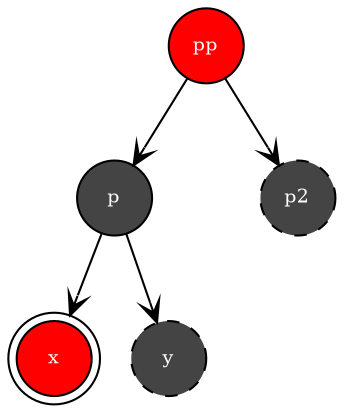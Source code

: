 digraph G {
    graph [nodesep=0.1]
    node [shape=circle style="filled" fillcolor="#444444" fontcolor="white" fontsize=9]
    edge [arrowhead=vee]

    pp  [group=pp fillcolor="red"]
    p   [group=p]
    _pp [group=pp style=invis]
    p2  [style="dashed,filled"];
    x   [shape=doublecircle fillcolor="red"];
    _p  [group=p label="" width=0 style=invis]
    y   [style="dashed,filled"]

    pp -> p
    pp -> _pp [style=invis]
    pp -> p2
    
    p -> x
    p -> _p [style=invis]
    p -> y
    
}
